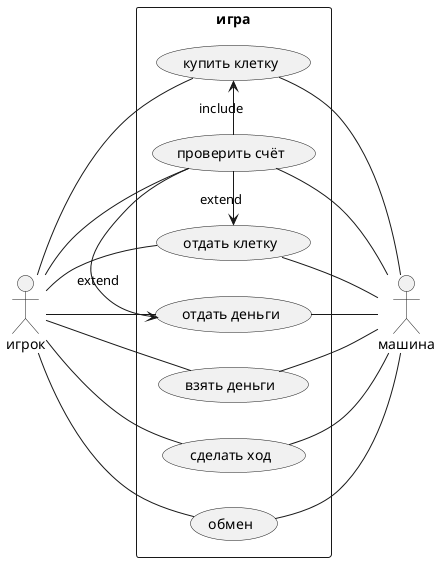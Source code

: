 @startuml Monopoly
left to right direction
actor игрок
actor машина
rectangle игра {
    игрок -- (взять деньги)
    игрок -- (отдать деньги)
    игрок -- (сделать ход)
    игрок -- (купить клетку)
    игрок -- (отдать клетку)
    игрок -- (проверить счёт)
    игрок -- (обмен)
    (купить клетку) <- (проверить счёт) :include
    (отдать клетку) <- (проверить счёт) :extend
    (отдать деньги) <- (проверить счёт) :extend
    (взять деньги) -- машина
    (отдать деньги) -- машина
    (сделать ход) -- машина
    (купить клетку) -- машина
    (отдать клетку) -- машина
    (проверить счёт) -- машина
    (обмен) -- машина
}
@enduml